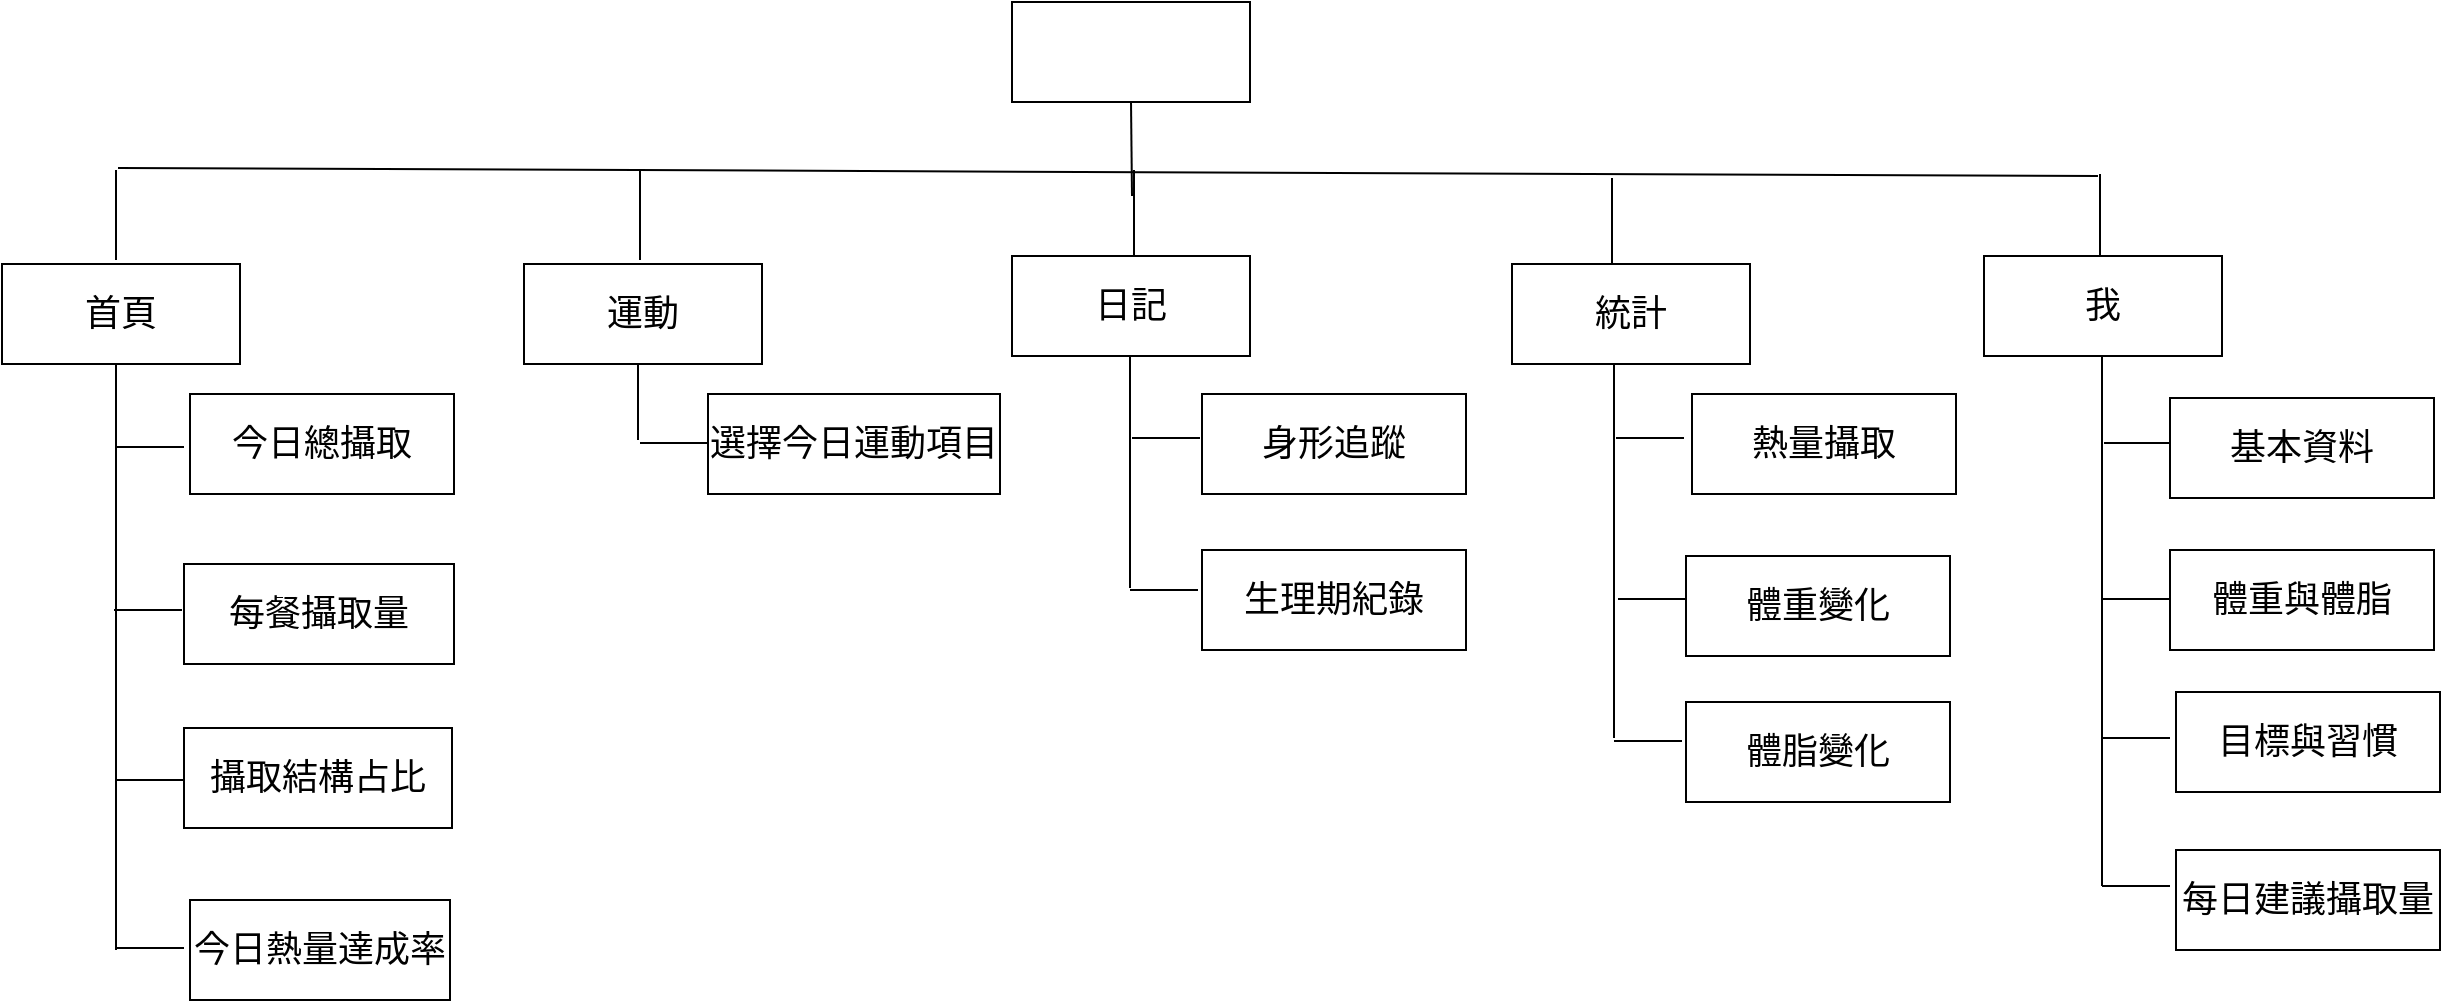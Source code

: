 <mxfile version="26.2.13">
  <diagram name="第 1 页" id="aIJT3h23TGsP0CDD_Zq_">
    <mxGraphModel dx="1428" dy="744" grid="0" gridSize="10" guides="1" tooltips="1" connect="1" arrows="1" fold="1" page="1" pageScale="1" pageWidth="1654" pageHeight="1169" math="0" shadow="0">
      <root>
        <mxCell id="0" />
        <mxCell id="1" parent="0" />
        <mxCell id="mB5caKfV8YgVqA-N02qW-1" value="" style="rounded=0;whiteSpace=wrap;html=1;" vertex="1" parent="1">
          <mxGeometry x="592" y="108" width="119" height="50" as="geometry" />
        </mxCell>
        <mxCell id="mB5caKfV8YgVqA-N02qW-2" value="" style="endArrow=none;html=1;rounded=0;entryX=0.5;entryY=1;entryDx=0;entryDy=0;" edge="1" parent="1" target="mB5caKfV8YgVqA-N02qW-1">
          <mxGeometry width="50" height="50" relative="1" as="geometry">
            <mxPoint x="652" y="205" as="sourcePoint" />
            <mxPoint x="670" y="163" as="targetPoint" />
            <Array as="points" />
          </mxGeometry>
        </mxCell>
        <mxCell id="mB5caKfV8YgVqA-N02qW-3" value="" style="endArrow=none;html=1;rounded=0;" edge="1" parent="1">
          <mxGeometry width="50" height="50" relative="1" as="geometry">
            <mxPoint x="144" y="237" as="sourcePoint" />
            <mxPoint x="144" y="192" as="targetPoint" />
          </mxGeometry>
        </mxCell>
        <mxCell id="mB5caKfV8YgVqA-N02qW-4" value="" style="endArrow=none;html=1;rounded=0;" edge="1" parent="1">
          <mxGeometry width="50" height="50" relative="1" as="geometry">
            <mxPoint x="145" y="191" as="sourcePoint" />
            <mxPoint x="1135" y="195" as="targetPoint" />
          </mxGeometry>
        </mxCell>
        <mxCell id="mB5caKfV8YgVqA-N02qW-5" value="" style="endArrow=none;html=1;rounded=0;" edge="1" parent="1">
          <mxGeometry width="50" height="50" relative="1" as="geometry">
            <mxPoint x="406" y="237" as="sourcePoint" />
            <mxPoint x="406" y="192" as="targetPoint" />
          </mxGeometry>
        </mxCell>
        <mxCell id="mB5caKfV8YgVqA-N02qW-6" value="" style="endArrow=none;html=1;rounded=0;" edge="1" parent="1">
          <mxGeometry width="50" height="50" relative="1" as="geometry">
            <mxPoint x="653" y="237" as="sourcePoint" />
            <mxPoint x="653" y="192" as="targetPoint" />
          </mxGeometry>
        </mxCell>
        <mxCell id="mB5caKfV8YgVqA-N02qW-7" value="" style="endArrow=none;html=1;rounded=0;" edge="1" parent="1">
          <mxGeometry width="50" height="50" relative="1" as="geometry">
            <mxPoint x="892" y="241" as="sourcePoint" />
            <mxPoint x="892" y="196" as="targetPoint" />
          </mxGeometry>
        </mxCell>
        <mxCell id="mB5caKfV8YgVqA-N02qW-8" value="&lt;font style=&quot;font-size: 18px;&quot;&gt;首頁&lt;/font&gt;" style="rounded=0;whiteSpace=wrap;html=1;" vertex="1" parent="1">
          <mxGeometry x="87" y="239" width="119" height="50" as="geometry" />
        </mxCell>
        <mxCell id="mB5caKfV8YgVqA-N02qW-9" value="&lt;font style=&quot;font-size: 18px;&quot;&gt;運動&lt;/font&gt;" style="rounded=0;whiteSpace=wrap;html=1;" vertex="1" parent="1">
          <mxGeometry x="348" y="239" width="119" height="50" as="geometry" />
        </mxCell>
        <mxCell id="mB5caKfV8YgVqA-N02qW-10" value="&lt;font style=&quot;font-size: 18px;&quot;&gt;日記&lt;/font&gt;" style="rounded=0;whiteSpace=wrap;html=1;" vertex="1" parent="1">
          <mxGeometry x="592" y="235" width="119" height="50" as="geometry" />
        </mxCell>
        <mxCell id="mB5caKfV8YgVqA-N02qW-11" value="&lt;font style=&quot;font-size: 18px;&quot;&gt;統計&lt;/font&gt;" style="rounded=0;whiteSpace=wrap;html=1;" vertex="1" parent="1">
          <mxGeometry x="842" y="239" width="119" height="50" as="geometry" />
        </mxCell>
        <mxCell id="mB5caKfV8YgVqA-N02qW-12" value="" style="endArrow=none;html=1;rounded=0;" edge="1" parent="1">
          <mxGeometry width="50" height="50" relative="1" as="geometry">
            <mxPoint x="1136" y="239" as="sourcePoint" />
            <mxPoint x="1136" y="194" as="targetPoint" />
          </mxGeometry>
        </mxCell>
        <mxCell id="mB5caKfV8YgVqA-N02qW-13" value="&lt;font style=&quot;font-size: 18px;&quot;&gt;我&lt;/font&gt;" style="rounded=0;whiteSpace=wrap;html=1;" vertex="1" parent="1">
          <mxGeometry x="1078" y="235" width="119" height="50" as="geometry" />
        </mxCell>
        <mxCell id="mB5caKfV8YgVqA-N02qW-14" value="" style="endArrow=none;html=1;rounded=0;" edge="1" parent="1">
          <mxGeometry width="50" height="50" relative="1" as="geometry">
            <mxPoint x="144" y="582" as="sourcePoint" />
            <mxPoint x="144" y="289" as="targetPoint" />
          </mxGeometry>
        </mxCell>
        <mxCell id="mB5caKfV8YgVqA-N02qW-15" value="" style="endArrow=none;html=1;rounded=0;" edge="1" parent="1">
          <mxGeometry width="50" height="50" relative="1" as="geometry">
            <mxPoint x="144" y="330.5" as="sourcePoint" />
            <mxPoint x="178" y="330.5" as="targetPoint" />
          </mxGeometry>
        </mxCell>
        <mxCell id="mB5caKfV8YgVqA-N02qW-16" value="&lt;font style=&quot;font-size: 18px;&quot;&gt;今日總攝取&lt;/font&gt;" style="rounded=0;whiteSpace=wrap;html=1;" vertex="1" parent="1">
          <mxGeometry x="181" y="304" width="132" height="50" as="geometry" />
        </mxCell>
        <mxCell id="mB5caKfV8YgVqA-N02qW-17" value="" style="endArrow=none;html=1;rounded=0;" edge="1" parent="1">
          <mxGeometry width="50" height="50" relative="1" as="geometry">
            <mxPoint x="143" y="412" as="sourcePoint" />
            <mxPoint x="177" y="412" as="targetPoint" />
          </mxGeometry>
        </mxCell>
        <mxCell id="mB5caKfV8YgVqA-N02qW-18" value="&lt;font style=&quot;font-size: 18px;&quot;&gt;每餐攝取量&lt;/font&gt;" style="rounded=0;whiteSpace=wrap;html=1;" vertex="1" parent="1">
          <mxGeometry x="178" y="389" width="135" height="50" as="geometry" />
        </mxCell>
        <mxCell id="mB5caKfV8YgVqA-N02qW-19" value="" style="endArrow=none;html=1;rounded=0;" edge="1" parent="1">
          <mxGeometry width="50" height="50" relative="1" as="geometry">
            <mxPoint x="144" y="497" as="sourcePoint" />
            <mxPoint x="178" y="497" as="targetPoint" />
          </mxGeometry>
        </mxCell>
        <mxCell id="mB5caKfV8YgVqA-N02qW-20" value="&lt;font style=&quot;font-size: 18px;&quot;&gt;攝取結構占比&lt;/font&gt;" style="rounded=0;whiteSpace=wrap;html=1;" vertex="1" parent="1">
          <mxGeometry x="178" y="471" width="134" height="50" as="geometry" />
        </mxCell>
        <mxCell id="mB5caKfV8YgVqA-N02qW-21" value="" style="endArrow=none;html=1;rounded=0;" edge="1" parent="1">
          <mxGeometry width="50" height="50" relative="1" as="geometry">
            <mxPoint x="144" y="581" as="sourcePoint" />
            <mxPoint x="178" y="581" as="targetPoint" />
          </mxGeometry>
        </mxCell>
        <mxCell id="mB5caKfV8YgVqA-N02qW-22" value="&lt;font style=&quot;font-size: 18px;&quot;&gt;今日熱量達成率&lt;/font&gt;" style="rounded=0;whiteSpace=wrap;html=1;" vertex="1" parent="1">
          <mxGeometry x="181" y="557" width="130" height="50" as="geometry" />
        </mxCell>
        <mxCell id="mB5caKfV8YgVqA-N02qW-23" value="" style="endArrow=none;html=1;rounded=0;" edge="1" parent="1">
          <mxGeometry width="50" height="50" relative="1" as="geometry">
            <mxPoint x="651" y="401" as="sourcePoint" />
            <mxPoint x="651" y="285" as="targetPoint" />
          </mxGeometry>
        </mxCell>
        <mxCell id="mB5caKfV8YgVqA-N02qW-24" value="" style="endArrow=none;html=1;rounded=0;" edge="1" parent="1">
          <mxGeometry width="50" height="50" relative="1" as="geometry">
            <mxPoint x="652" y="326" as="sourcePoint" />
            <mxPoint x="686" y="326" as="targetPoint" />
          </mxGeometry>
        </mxCell>
        <mxCell id="mB5caKfV8YgVqA-N02qW-25" value="&lt;font style=&quot;font-size: 18px;&quot;&gt;身形追蹤&lt;/font&gt;" style="rounded=0;whiteSpace=wrap;html=1;" vertex="1" parent="1">
          <mxGeometry x="687" y="304" width="132" height="50" as="geometry" />
        </mxCell>
        <mxCell id="mB5caKfV8YgVqA-N02qW-26" value="" style="endArrow=none;html=1;rounded=0;" edge="1" parent="1">
          <mxGeometry width="50" height="50" relative="1" as="geometry">
            <mxPoint x="651" y="402" as="sourcePoint" />
            <mxPoint x="685" y="402" as="targetPoint" />
          </mxGeometry>
        </mxCell>
        <mxCell id="mB5caKfV8YgVqA-N02qW-27" value="&lt;font style=&quot;font-size: 18px;&quot;&gt;生理期紀錄&lt;/font&gt;" style="rounded=0;whiteSpace=wrap;html=1;" vertex="1" parent="1">
          <mxGeometry x="687" y="382" width="132" height="50" as="geometry" />
        </mxCell>
        <mxCell id="mB5caKfV8YgVqA-N02qW-28" value="" style="endArrow=none;html=1;rounded=0;" edge="1" parent="1">
          <mxGeometry width="50" height="50" relative="1" as="geometry">
            <mxPoint x="405" y="327" as="sourcePoint" />
            <mxPoint x="405" y="289" as="targetPoint" />
          </mxGeometry>
        </mxCell>
        <mxCell id="mB5caKfV8YgVqA-N02qW-29" value="" style="endArrow=none;html=1;rounded=0;" edge="1" parent="1">
          <mxGeometry width="50" height="50" relative="1" as="geometry">
            <mxPoint x="406" y="328.5" as="sourcePoint" />
            <mxPoint x="440" y="328.5" as="targetPoint" />
          </mxGeometry>
        </mxCell>
        <mxCell id="mB5caKfV8YgVqA-N02qW-30" value="&lt;font style=&quot;font-size: 18px;&quot;&gt;選擇今日運動項目&lt;/font&gt;" style="rounded=0;whiteSpace=wrap;html=1;" vertex="1" parent="1">
          <mxGeometry x="440" y="304" width="146" height="50" as="geometry" />
        </mxCell>
        <mxCell id="mB5caKfV8YgVqA-N02qW-31" value="" style="endArrow=none;html=1;rounded=0;" edge="1" parent="1">
          <mxGeometry width="50" height="50" relative="1" as="geometry">
            <mxPoint x="1137" y="550" as="sourcePoint" />
            <mxPoint x="1137" y="285" as="targetPoint" />
          </mxGeometry>
        </mxCell>
        <mxCell id="mB5caKfV8YgVqA-N02qW-32" value="" style="endArrow=none;html=1;rounded=0;" edge="1" parent="1">
          <mxGeometry width="50" height="50" relative="1" as="geometry">
            <mxPoint x="1138" y="328.5" as="sourcePoint" />
            <mxPoint x="1172" y="328.5" as="targetPoint" />
          </mxGeometry>
        </mxCell>
        <mxCell id="mB5caKfV8YgVqA-N02qW-33" value="&lt;font style=&quot;font-size: 18px;&quot;&gt;基本資料&lt;/font&gt;" style="rounded=0;whiteSpace=wrap;html=1;" vertex="1" parent="1">
          <mxGeometry x="1171" y="306" width="132" height="50" as="geometry" />
        </mxCell>
        <mxCell id="mB5caKfV8YgVqA-N02qW-34" value="" style="endArrow=none;html=1;rounded=0;" edge="1" parent="1">
          <mxGeometry width="50" height="50" relative="1" as="geometry">
            <mxPoint x="1137" y="406.5" as="sourcePoint" />
            <mxPoint x="1171" y="406.5" as="targetPoint" />
          </mxGeometry>
        </mxCell>
        <mxCell id="mB5caKfV8YgVqA-N02qW-35" value="&lt;font style=&quot;font-size: 18px;&quot;&gt;體重與體脂&lt;/font&gt;" style="rounded=0;whiteSpace=wrap;html=1;" vertex="1" parent="1">
          <mxGeometry x="1171" y="382" width="132" height="50" as="geometry" />
        </mxCell>
        <mxCell id="mB5caKfV8YgVqA-N02qW-36" value="" style="endArrow=none;html=1;rounded=0;" edge="1" parent="1">
          <mxGeometry width="50" height="50" relative="1" as="geometry">
            <mxPoint x="1137" y="476" as="sourcePoint" />
            <mxPoint x="1171" y="476" as="targetPoint" />
          </mxGeometry>
        </mxCell>
        <mxCell id="mB5caKfV8YgVqA-N02qW-39" value="&lt;font style=&quot;font-size: 18px;&quot;&gt;目標與習慣&lt;/font&gt;" style="rounded=0;whiteSpace=wrap;html=1;" vertex="1" parent="1">
          <mxGeometry x="1174" y="453" width="132" height="50" as="geometry" />
        </mxCell>
        <mxCell id="mB5caKfV8YgVqA-N02qW-41" value="" style="endArrow=none;html=1;rounded=0;" edge="1" parent="1">
          <mxGeometry width="50" height="50" relative="1" as="geometry">
            <mxPoint x="1137" y="550" as="sourcePoint" />
            <mxPoint x="1171" y="550" as="targetPoint" />
          </mxGeometry>
        </mxCell>
        <mxCell id="mB5caKfV8YgVqA-N02qW-42" value="&lt;font style=&quot;font-size: 18px;&quot;&gt;每日建議攝取量&lt;/font&gt;" style="rounded=0;whiteSpace=wrap;html=1;" vertex="1" parent="1">
          <mxGeometry x="1174" y="532" width="132" height="50" as="geometry" />
        </mxCell>
        <mxCell id="mB5caKfV8YgVqA-N02qW-43" value="" style="endArrow=none;html=1;rounded=0;" edge="1" parent="1">
          <mxGeometry width="50" height="50" relative="1" as="geometry">
            <mxPoint x="893" y="476" as="sourcePoint" />
            <mxPoint x="893" y="289" as="targetPoint" />
          </mxGeometry>
        </mxCell>
        <mxCell id="mB5caKfV8YgVqA-N02qW-45" value="" style="endArrow=none;html=1;rounded=0;" edge="1" parent="1">
          <mxGeometry width="50" height="50" relative="1" as="geometry">
            <mxPoint x="894" y="326" as="sourcePoint" />
            <mxPoint x="928" y="326" as="targetPoint" />
          </mxGeometry>
        </mxCell>
        <mxCell id="mB5caKfV8YgVqA-N02qW-46" value="&lt;span style=&quot;font-size: 18px;&quot;&gt;熱量攝取&lt;/span&gt;" style="rounded=0;whiteSpace=wrap;html=1;" vertex="1" parent="1">
          <mxGeometry x="932" y="304" width="132" height="50" as="geometry" />
        </mxCell>
        <mxCell id="mB5caKfV8YgVqA-N02qW-47" value="" style="endArrow=none;html=1;rounded=0;" edge="1" parent="1">
          <mxGeometry width="50" height="50" relative="1" as="geometry">
            <mxPoint x="895" y="406.5" as="sourcePoint" />
            <mxPoint x="929" y="406.5" as="targetPoint" />
          </mxGeometry>
        </mxCell>
        <mxCell id="mB5caKfV8YgVqA-N02qW-48" value="&lt;span style=&quot;font-size: 18px;&quot;&gt;體重變化&lt;/span&gt;" style="rounded=0;whiteSpace=wrap;html=1;" vertex="1" parent="1">
          <mxGeometry x="929" y="385" width="132" height="50" as="geometry" />
        </mxCell>
        <mxCell id="mB5caKfV8YgVqA-N02qW-49" value="" style="endArrow=none;html=1;rounded=0;" edge="1" parent="1">
          <mxGeometry width="50" height="50" relative="1" as="geometry">
            <mxPoint x="893" y="477.5" as="sourcePoint" />
            <mxPoint x="927" y="477.5" as="targetPoint" />
          </mxGeometry>
        </mxCell>
        <mxCell id="mB5caKfV8YgVqA-N02qW-50" value="&lt;span style=&quot;font-size: 18px;&quot;&gt;體脂變化&lt;/span&gt;" style="rounded=0;whiteSpace=wrap;html=1;" vertex="1" parent="1">
          <mxGeometry x="929" y="458" width="132" height="50" as="geometry" />
        </mxCell>
      </root>
    </mxGraphModel>
  </diagram>
</mxfile>
